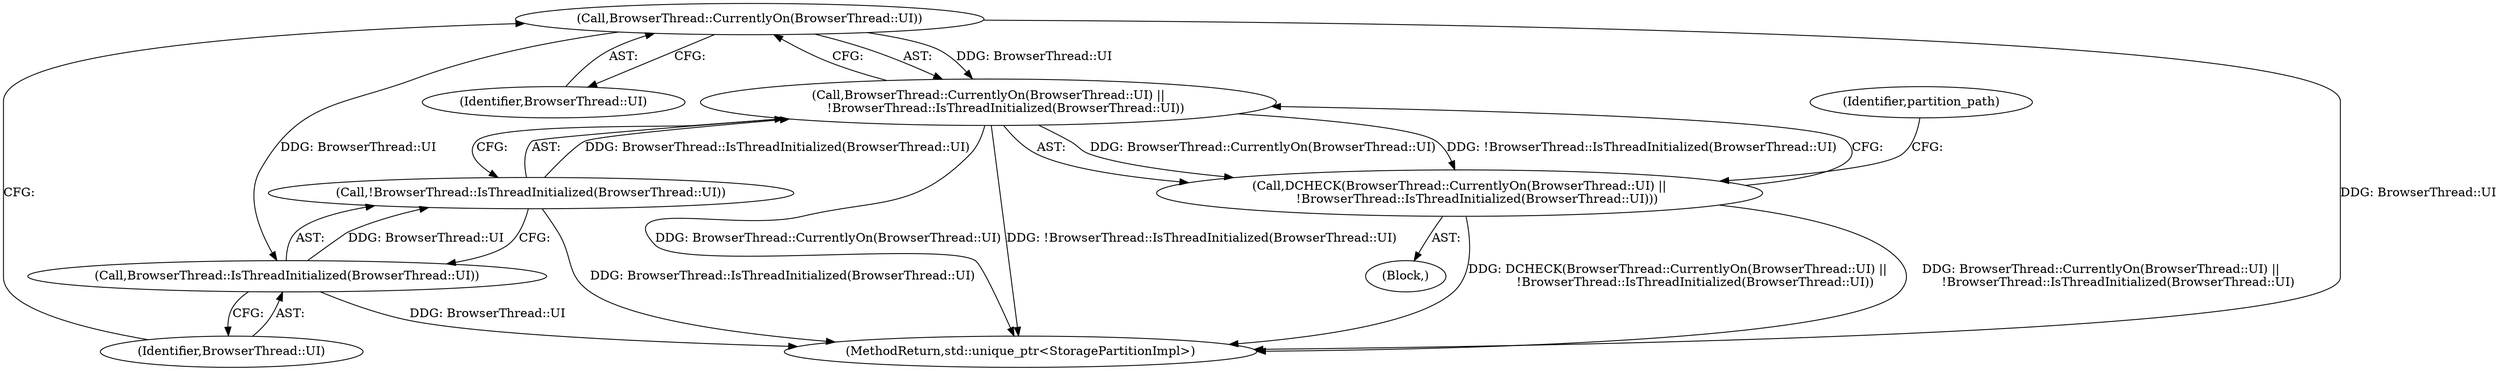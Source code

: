 digraph "0_Chrome_ba169c14aa9cc2efd708a878ae21ff34f3898fe0_2@API" {
"1000108" [label="(Call,BrowserThread::CurrentlyOn(BrowserThread::UI))"];
"1000107" [label="(Call,BrowserThread::CurrentlyOn(BrowserThread::UI) ||\n         !BrowserThread::IsThreadInitialized(BrowserThread::UI))"];
"1000106" [label="(Call,DCHECK(BrowserThread::CurrentlyOn(BrowserThread::UI) ||\n         !BrowserThread::IsThreadInitialized(BrowserThread::UI)))"];
"1000111" [label="(Call,BrowserThread::IsThreadInitialized(BrowserThread::UI))"];
"1000110" [label="(Call,!BrowserThread::IsThreadInitialized(BrowserThread::UI))"];
"1000106" [label="(Call,DCHECK(BrowserThread::CurrentlyOn(BrowserThread::UI) ||\n         !BrowserThread::IsThreadInitialized(BrowserThread::UI)))"];
"1000105" [label="(Block,)"];
"1000108" [label="(Call,BrowserThread::CurrentlyOn(BrowserThread::UI))"];
"1000107" [label="(Call,BrowserThread::CurrentlyOn(BrowserThread::UI) ||\n         !BrowserThread::IsThreadInitialized(BrowserThread::UI))"];
"1000112" [label="(Identifier,BrowserThread::UI)"];
"1000110" [label="(Call,!BrowserThread::IsThreadInitialized(BrowserThread::UI))"];
"1000111" [label="(Call,BrowserThread::IsThreadInitialized(BrowserThread::UI))"];
"1000115" [label="(Identifier,partition_path)"];
"1000109" [label="(Identifier,BrowserThread::UI)"];
"1000377" [label="(MethodReturn,std::unique_ptr<StoragePartitionImpl>)"];
"1000108" -> "1000107"  [label="AST: "];
"1000108" -> "1000109"  [label="CFG: "];
"1000109" -> "1000108"  [label="AST: "];
"1000112" -> "1000108"  [label="CFG: "];
"1000107" -> "1000108"  [label="CFG: "];
"1000108" -> "1000377"  [label="DDG: BrowserThread::UI"];
"1000108" -> "1000107"  [label="DDG: BrowserThread::UI"];
"1000108" -> "1000111"  [label="DDG: BrowserThread::UI"];
"1000107" -> "1000106"  [label="AST: "];
"1000107" -> "1000110"  [label="CFG: "];
"1000110" -> "1000107"  [label="AST: "];
"1000106" -> "1000107"  [label="CFG: "];
"1000107" -> "1000377"  [label="DDG: BrowserThread::CurrentlyOn(BrowserThread::UI)"];
"1000107" -> "1000377"  [label="DDG: !BrowserThread::IsThreadInitialized(BrowserThread::UI)"];
"1000107" -> "1000106"  [label="DDG: BrowserThread::CurrentlyOn(BrowserThread::UI)"];
"1000107" -> "1000106"  [label="DDG: !BrowserThread::IsThreadInitialized(BrowserThread::UI)"];
"1000110" -> "1000107"  [label="DDG: BrowserThread::IsThreadInitialized(BrowserThread::UI)"];
"1000106" -> "1000105"  [label="AST: "];
"1000115" -> "1000106"  [label="CFG: "];
"1000106" -> "1000377"  [label="DDG: BrowserThread::CurrentlyOn(BrowserThread::UI) ||\n         !BrowserThread::IsThreadInitialized(BrowserThread::UI)"];
"1000106" -> "1000377"  [label="DDG: DCHECK(BrowserThread::CurrentlyOn(BrowserThread::UI) ||\n         !BrowserThread::IsThreadInitialized(BrowserThread::UI))"];
"1000111" -> "1000110"  [label="AST: "];
"1000111" -> "1000112"  [label="CFG: "];
"1000112" -> "1000111"  [label="AST: "];
"1000110" -> "1000111"  [label="CFG: "];
"1000111" -> "1000377"  [label="DDG: BrowserThread::UI"];
"1000111" -> "1000110"  [label="DDG: BrowserThread::UI"];
"1000110" -> "1000377"  [label="DDG: BrowserThread::IsThreadInitialized(BrowserThread::UI)"];
}
